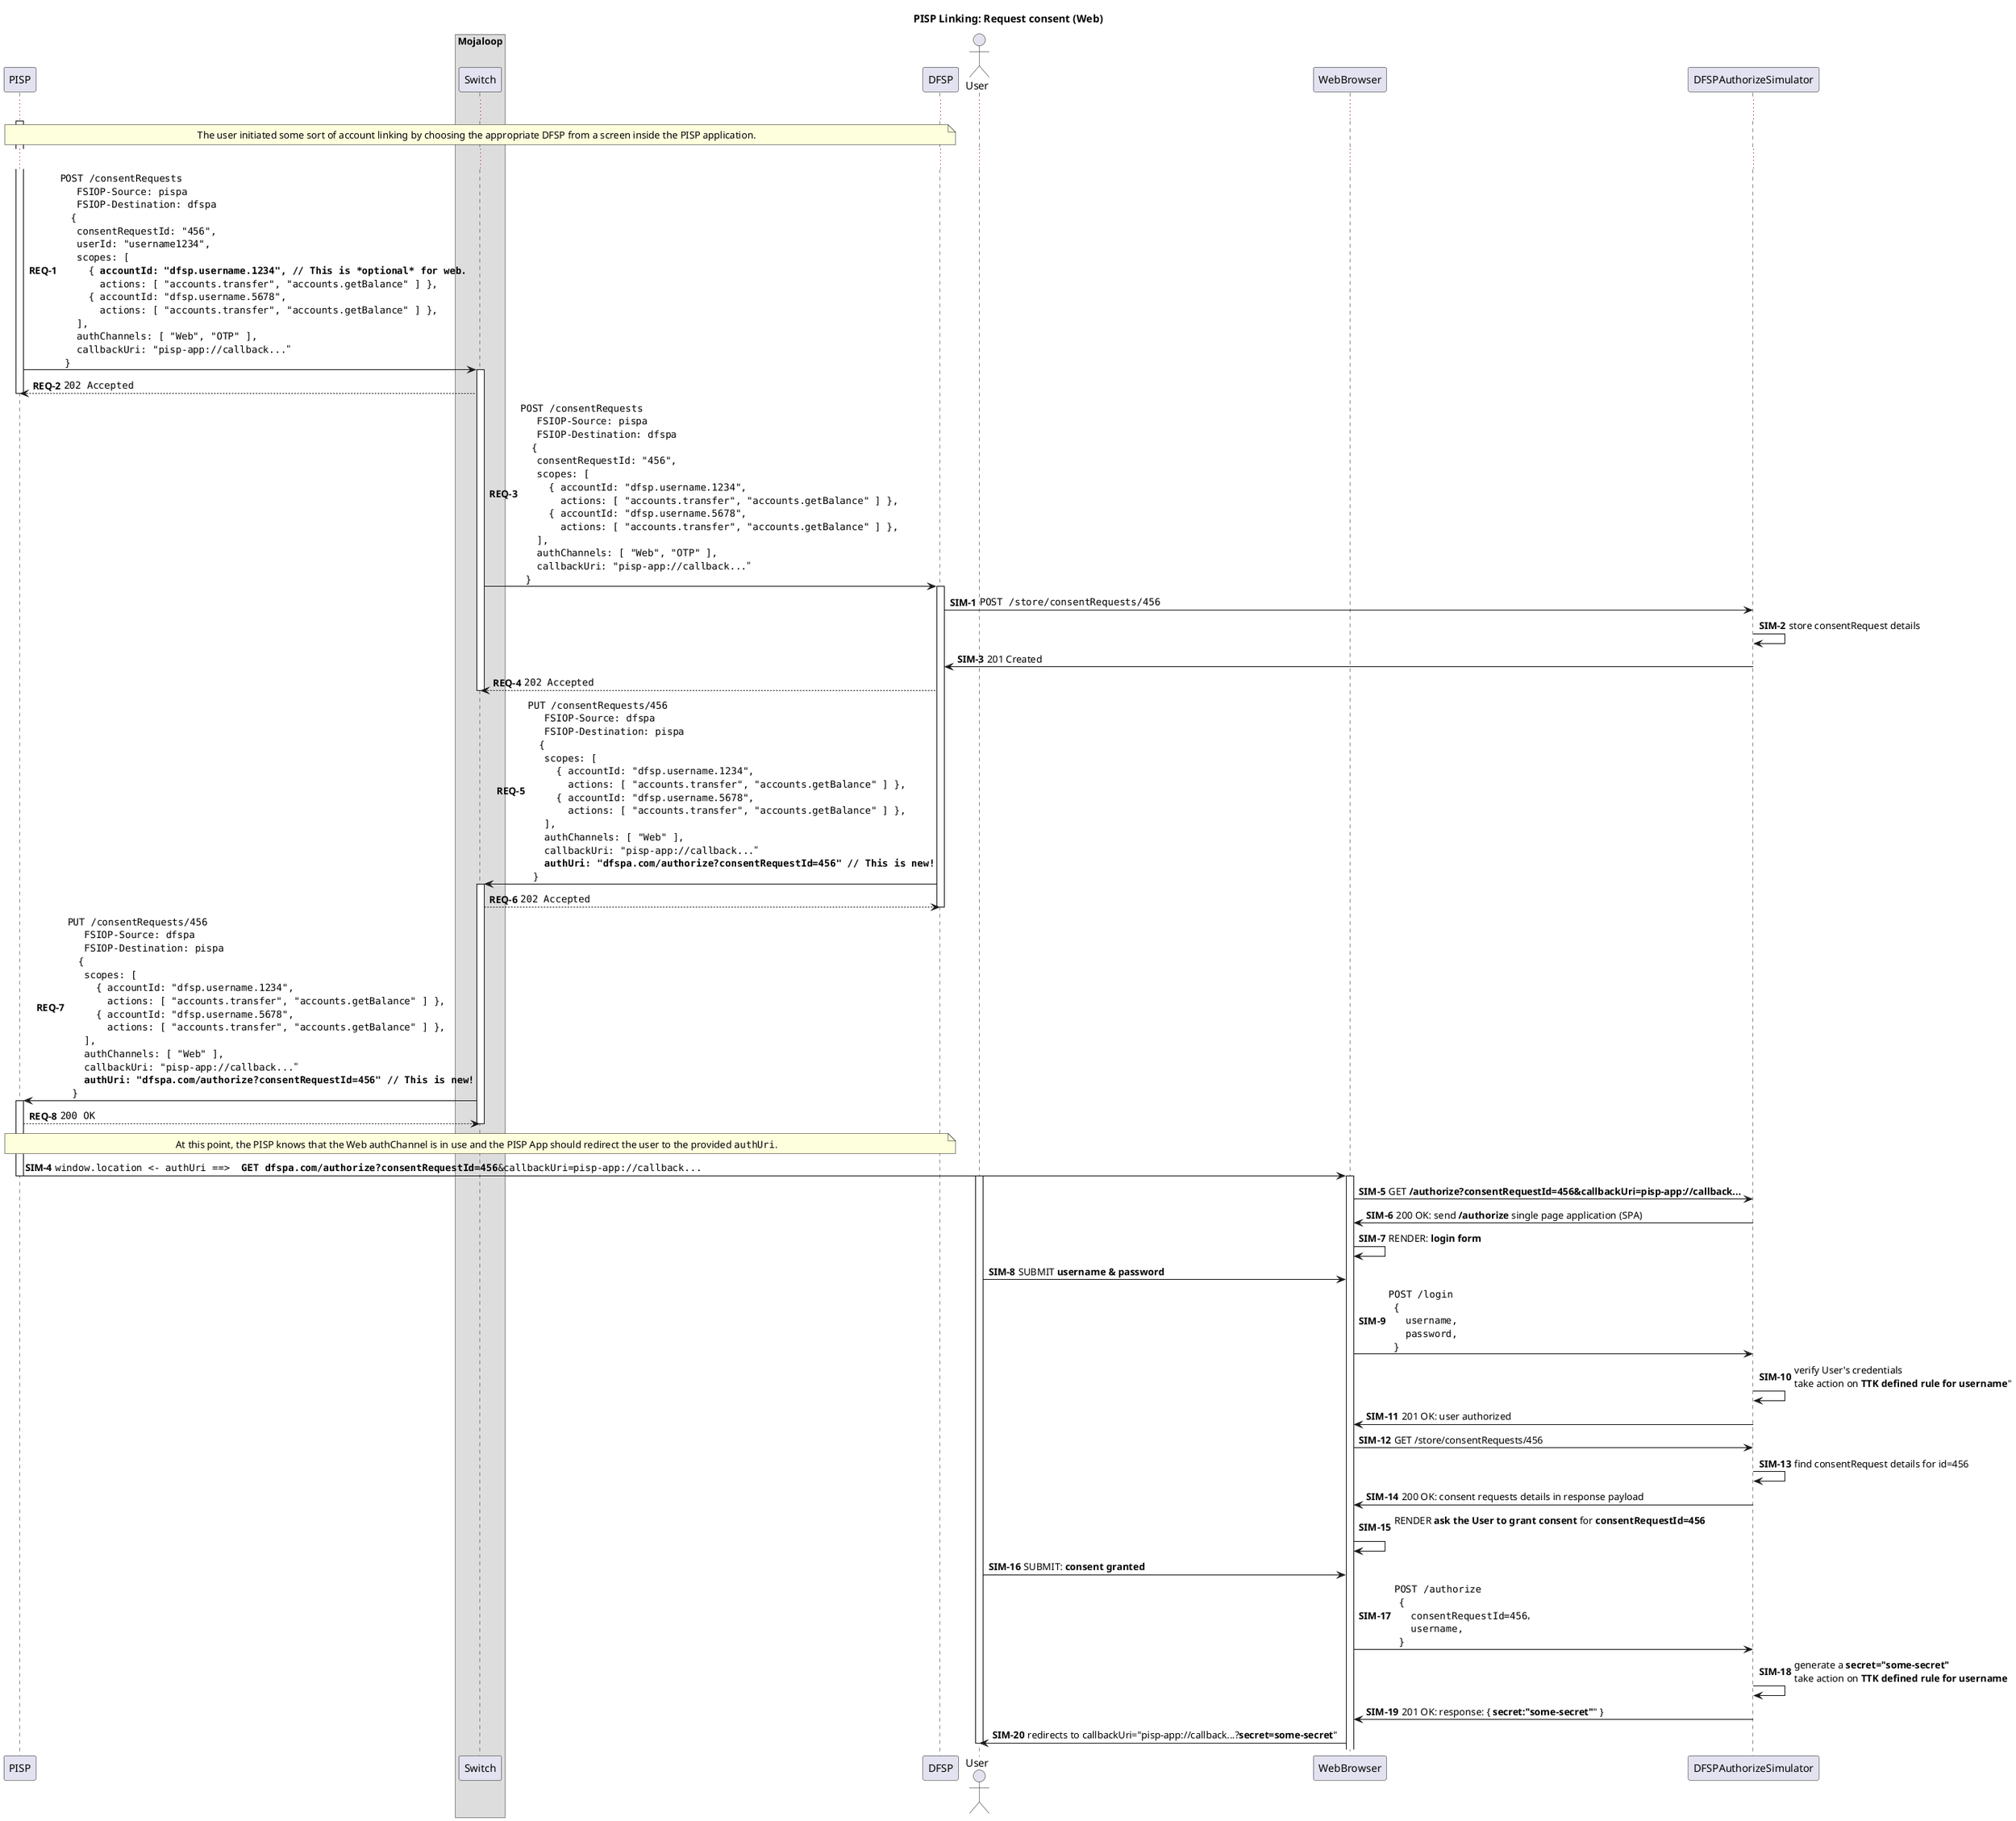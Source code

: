 @startuml

title PISP Linking: Request consent (Web)

participant "PISP" as PISP

box "Mojaloop"
    participant Switch
end box

participant DFSP

actor User
participant WebBrowser
participant DFSPAuthorizeSimulator

autonumber 1 "<b>REQ-#</b>"

activate PISP

...

note over PISP, DFSP
    The user initiated some sort of account linking by choosing the appropriate DFSP from a screen inside the PISP application.
end note

...

PISP -> Switch ++: ""POST /consentRequests""\n\
  ""  FSIOP-Source: pispa""\n\
  ""  FSIOP-Destination: dfspa""\n\
  "" {""\n\
  ""  consentRequestId: "456",""\n\
  ""  userId: "username1234",""\n\
  ""  scopes: [ ""\n\
  ""    { **accountId: "dfsp.username.1234", // This is *optional* for web.**""\n\
  ""      actions: [ "accounts.transfer", "accounts.getBalance" ] },""\n\
  ""    { accountId: "dfsp.username.5678",""\n\
  ""      actions: [ "accounts.transfer", "accounts.getBalance" ] },""\n\
  ""  ],""\n\
  ""  authChannels: [ "Web", "OTP" ],""\n\
  ""  callbackUri: "pisp-app://callback..."""\n\
  ""}""
Switch --> PISP: ""202 Accepted""
deactivate PISP

Switch -> DFSP ++:  ""POST /consentRequests""\n\
  ""  FSIOP-Source: pispa""\n\
  ""  FSIOP-Destination: dfspa""\n\
  "" {""\n\
  ""  consentRequestId: "456",""\n\
  ""  scopes: [ ""\n\
  ""    { accountId: "dfsp.username.1234",""\n\
  ""      actions: [ "accounts.transfer", "accounts.getBalance" ] },""\n\
  ""    { accountId: "dfsp.username.5678",""\n\
  ""      actions: [ "accounts.transfer", "accounts.getBalance" ] },""\n\
  ""  ],""\n\
  ""  authChannels: [ "Web", "OTP" ],""\n\
  ""  callbackUri: "pisp-app://callback..."""\n\
  ""}""
autonumber 1 "<b>SIM-#</b>"

DFSP -> DFSPAuthorizeSimulator: ""POST /store/consentRequests/456""
DFSPAuthorizeSimulator -> DFSPAuthorizeSimulator: store consentRequest details
DFSPAuthorizeSimulator -> DFSP: 201 Created
autonumber 4 "<b>REQ-#</b>"

DFSP --> Switch: ""202 Accepted""
deactivate Switch

DFSP -> Switch ++: ""PUT /consentRequests/456""\n\
  ""  FSIOP-Source: dfspa""\n\
  ""  FSIOP-Destination: pispa""\n\
  "" {""\n\
  ""  scopes: [ ""\n\
  ""    { accountId: "dfsp.username.1234",""\n\
  ""      actions: [ "accounts.transfer", "accounts.getBalance" ] },""\n\
  ""    { accountId: "dfsp.username.5678",""\n\
  ""      actions: [ "accounts.transfer", "accounts.getBalance" ] },""\n\
  ""  ],""\n\
  ""  authChannels: [ "Web" ],""\n\
  ""  callbackUri: "pisp-app://callback..."""\n\
  ""  **authUri: "dfspa.com/authorize?consentRequestId=456" // This is new!**""\n\
  ""}""
' TODO: Should this be 200 OK? or 202 Accepted?
Switch --> DFSP: ""202 Accepted""
deactivate DFSP

Switch -> PISP ++: ""PUT /consentRequests/456""\n\
  ""  FSIOP-Source: dfspa""\n\
  ""  FSIOP-Destination: pispa""\n\
  "" {""\n\
  ""  scopes: [ ""\n\
  ""    { accountId: "dfsp.username.1234",""\n\
  ""      actions: [ "accounts.transfer", "accounts.getBalance" ] },""\n\
  ""    { accountId: "dfsp.username.5678",""\n\
  ""      actions: [ "accounts.transfer", "accounts.getBalance" ] },""\n\
  ""  ],""\n\
  ""  authChannels: [ "Web" ],""\n\
  ""  callbackUri: "pisp-app://callback..."""\n\
  ""  **authUri: "dfspa.com/authorize?consentRequestId=456" // This is new!**""\n\
  ""}""
PISP --> Switch: ""200 OK""
deactivate Switch

note over PISP, DFSP
  At this point, the PISP knows that the Web authChannel is in use and the PISP App should redirect the user to the provided ""authUri"".
end note

autonumber 4 "<b>SIM-#</b>"

PISP -> WebBrowser: ""window.location <- authUri ==> ** GET dfspa.com/authorize?consentRequestId=456**&callbackUri=pisp-app://callback...""
deactivate PISP
activate WebBrowser
activate User
WebBrowser -> DFSPAuthorizeSimulator: GET **/authorize?consentRequestId=456&callbackUri=pisp-app://callback...**
DFSPAuthorizeSimulator -> WebBrowser: 200 OK: send **/authorize** single page application (SPA)
WebBrowser -> WebBrowser: RENDER: **login form**
User -> WebBrowser: SUBMIT **username & password**
WebBrowser -> DFSPAuthorizeSimulator: ""POST /login""\n\
  ""{""\n\
  ""  username,""\n\
  ""  password,""\n\
  ""}""
DFSPAuthorizeSimulator -> DFSPAuthorizeSimulator: verify User's credentials \ntake action on **TTK defined rule for username**"
DFSPAuthorizeSimulator -> WebBrowser: 201 OK: user authorized
WebBrowser -> DFSPAuthorizeSimulator: GET /store/consentRequests/456
DFSPAuthorizeSimulator -> DFSPAuthorizeSimulator: find consentRequest details for id=456
DFSPAuthorizeSimulator -> WebBrowser: 200 OK: consent requests details in response payload
WebBrowser -> WebBrowser: RENDER **ask the User to grant consent** for **consentRequestId=456**\n
User -> WebBrowser: SUBMIT: **consent granted**
WebBrowser -> DFSPAuthorizeSimulator: ""POST /authorize""\n\
  ""{""\n\
  ""  consentRequestId=456"",\n\
  ""  username,""\n\
  ""}""
DFSPAuthorizeSimulator -> DFSPAuthorizeSimulator: generate a **secret="some-secret"**\ntake action on **TTK defined rule for username**
DFSPAuthorizeSimulator -> WebBrowser: 201 OK: response: { **secret:"some-secret"**" }
WebBrowser -> User: redirects to callbackUri="pisp-app://callback...?**secret=some-secret**"
deactivate User
@enduml
